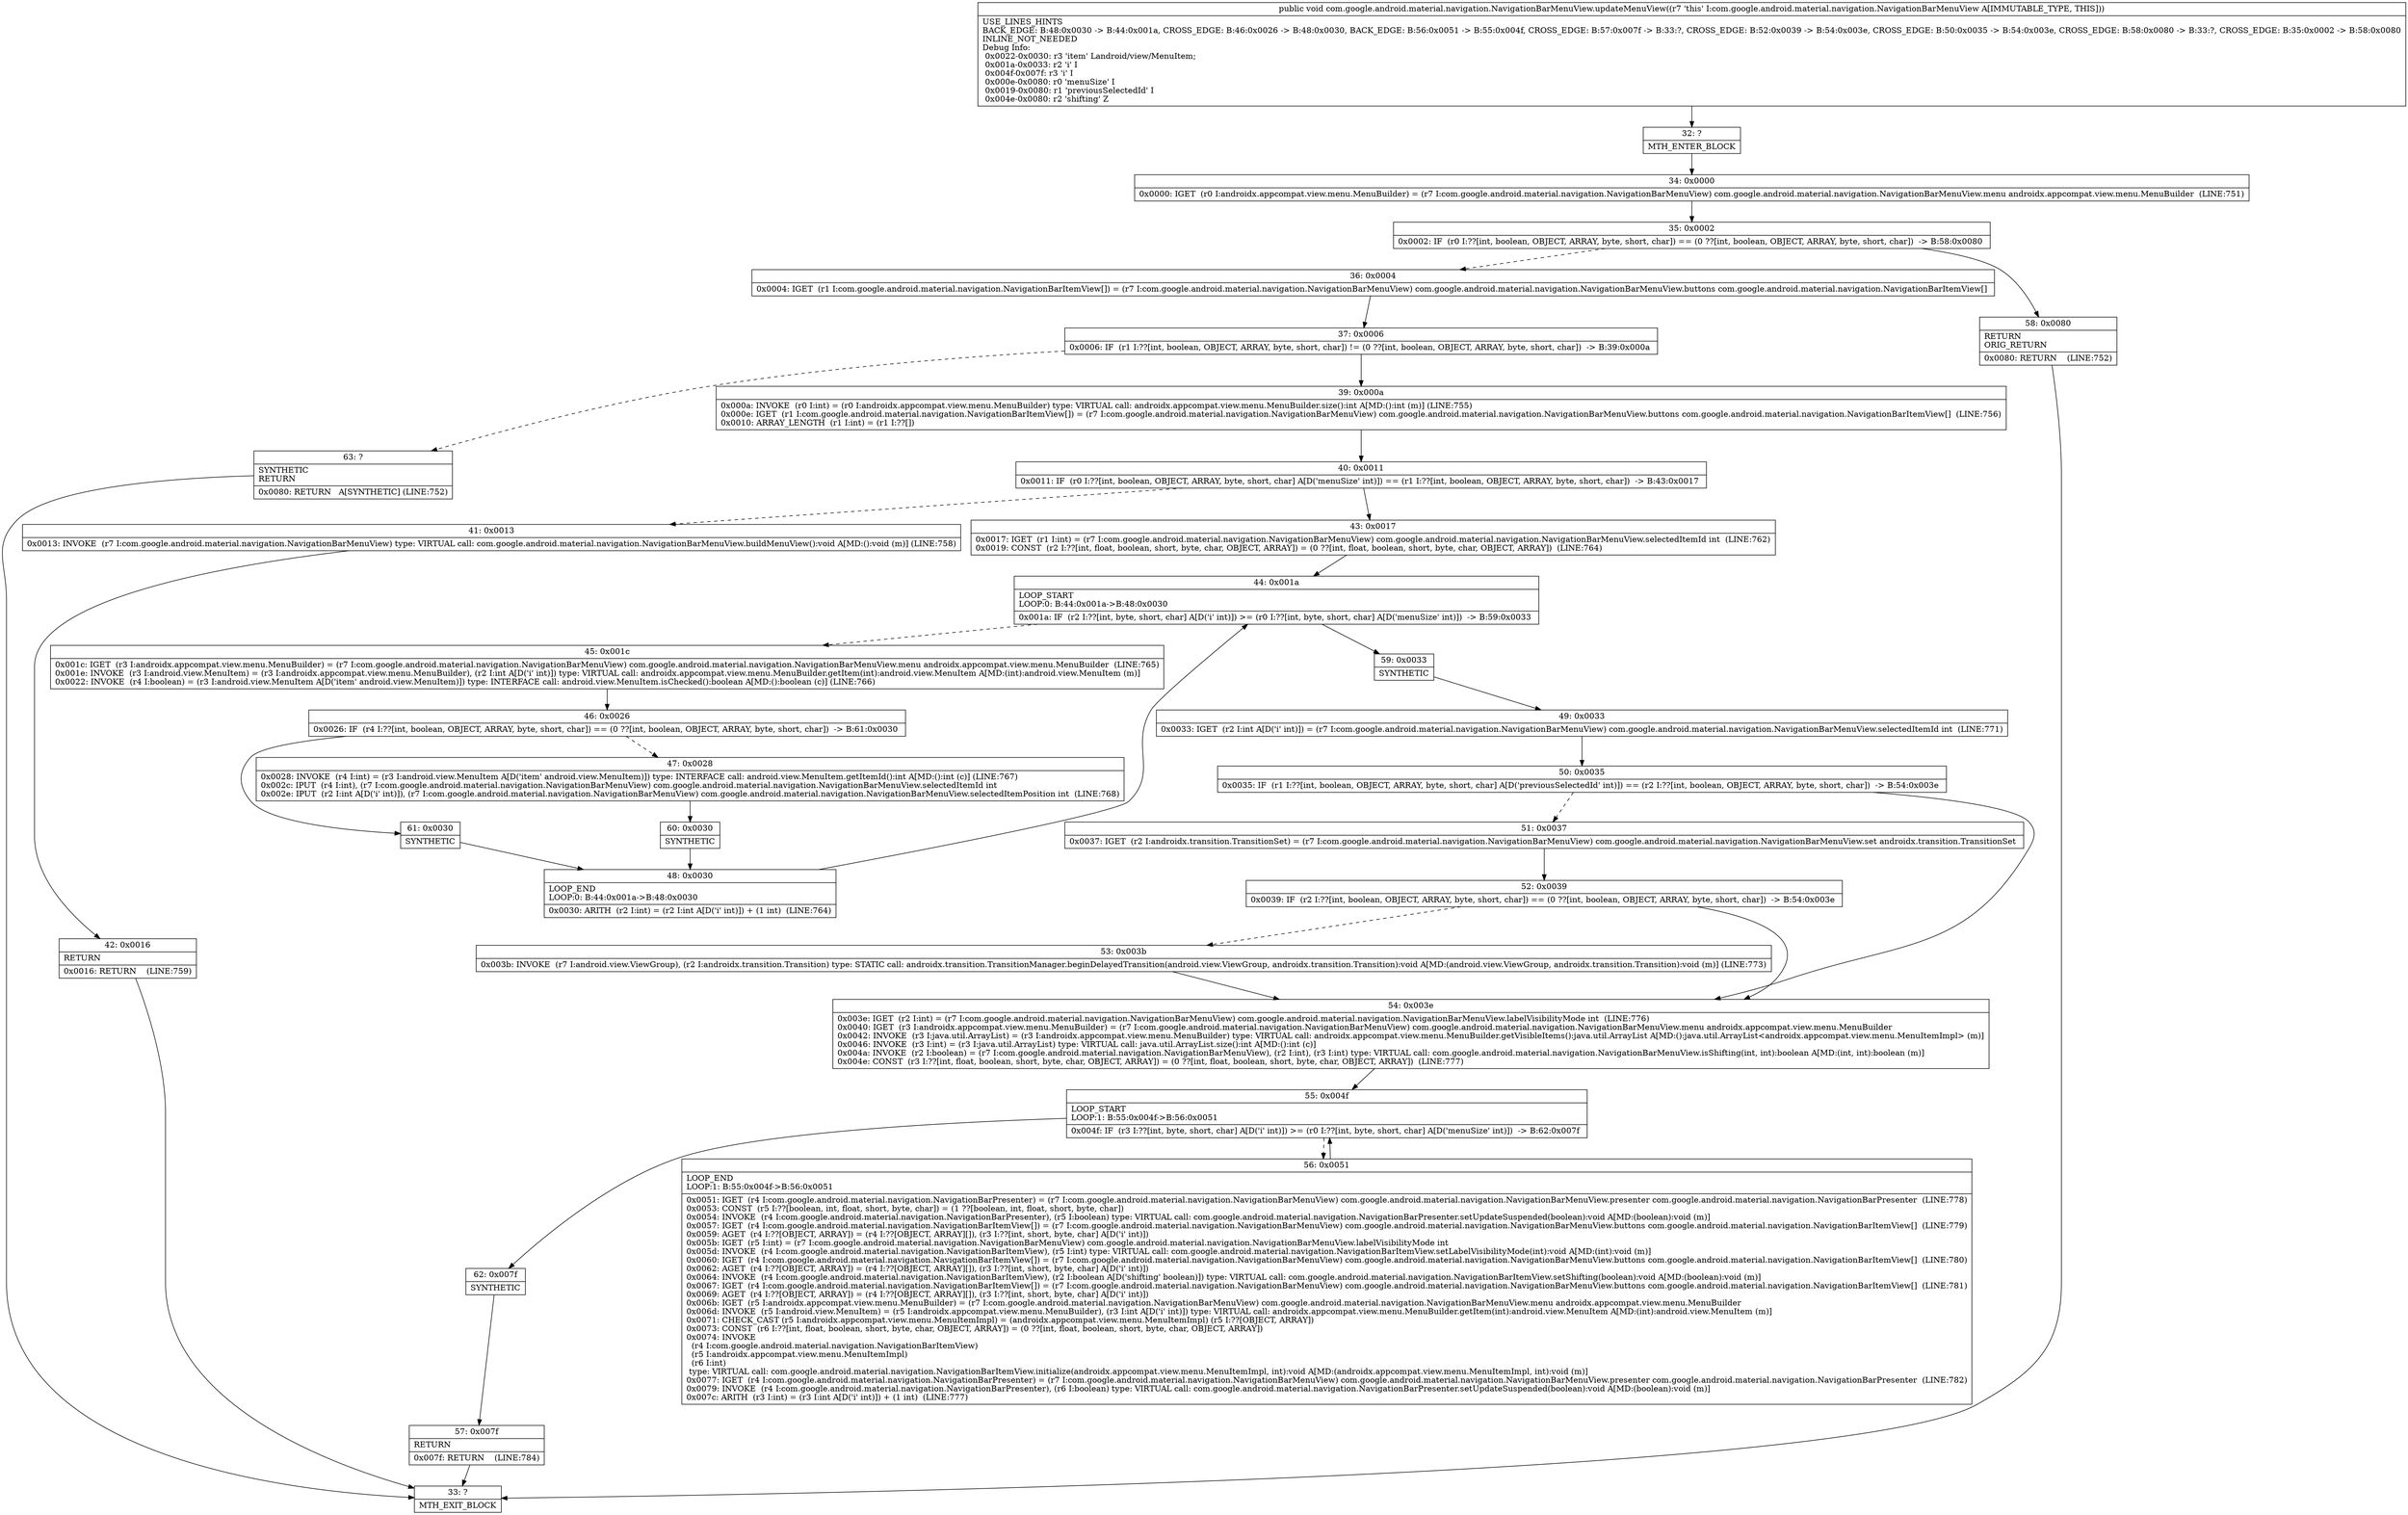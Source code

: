 digraph "CFG forcom.google.android.material.navigation.NavigationBarMenuView.updateMenuView()V" {
Node_32 [shape=record,label="{32\:\ ?|MTH_ENTER_BLOCK\l}"];
Node_34 [shape=record,label="{34\:\ 0x0000|0x0000: IGET  (r0 I:androidx.appcompat.view.menu.MenuBuilder) = (r7 I:com.google.android.material.navigation.NavigationBarMenuView) com.google.android.material.navigation.NavigationBarMenuView.menu androidx.appcompat.view.menu.MenuBuilder  (LINE:751)\l}"];
Node_35 [shape=record,label="{35\:\ 0x0002|0x0002: IF  (r0 I:??[int, boolean, OBJECT, ARRAY, byte, short, char]) == (0 ??[int, boolean, OBJECT, ARRAY, byte, short, char])  \-\> B:58:0x0080 \l}"];
Node_36 [shape=record,label="{36\:\ 0x0004|0x0004: IGET  (r1 I:com.google.android.material.navigation.NavigationBarItemView[]) = (r7 I:com.google.android.material.navigation.NavigationBarMenuView) com.google.android.material.navigation.NavigationBarMenuView.buttons com.google.android.material.navigation.NavigationBarItemView[] \l}"];
Node_37 [shape=record,label="{37\:\ 0x0006|0x0006: IF  (r1 I:??[int, boolean, OBJECT, ARRAY, byte, short, char]) != (0 ??[int, boolean, OBJECT, ARRAY, byte, short, char])  \-\> B:39:0x000a \l}"];
Node_39 [shape=record,label="{39\:\ 0x000a|0x000a: INVOKE  (r0 I:int) = (r0 I:androidx.appcompat.view.menu.MenuBuilder) type: VIRTUAL call: androidx.appcompat.view.menu.MenuBuilder.size():int A[MD:():int (m)] (LINE:755)\l0x000e: IGET  (r1 I:com.google.android.material.navigation.NavigationBarItemView[]) = (r7 I:com.google.android.material.navigation.NavigationBarMenuView) com.google.android.material.navigation.NavigationBarMenuView.buttons com.google.android.material.navigation.NavigationBarItemView[]  (LINE:756)\l0x0010: ARRAY_LENGTH  (r1 I:int) = (r1 I:??[]) \l}"];
Node_40 [shape=record,label="{40\:\ 0x0011|0x0011: IF  (r0 I:??[int, boolean, OBJECT, ARRAY, byte, short, char] A[D('menuSize' int)]) == (r1 I:??[int, boolean, OBJECT, ARRAY, byte, short, char])  \-\> B:43:0x0017 \l}"];
Node_41 [shape=record,label="{41\:\ 0x0013|0x0013: INVOKE  (r7 I:com.google.android.material.navigation.NavigationBarMenuView) type: VIRTUAL call: com.google.android.material.navigation.NavigationBarMenuView.buildMenuView():void A[MD:():void (m)] (LINE:758)\l}"];
Node_42 [shape=record,label="{42\:\ 0x0016|RETURN\l|0x0016: RETURN    (LINE:759)\l}"];
Node_33 [shape=record,label="{33\:\ ?|MTH_EXIT_BLOCK\l}"];
Node_43 [shape=record,label="{43\:\ 0x0017|0x0017: IGET  (r1 I:int) = (r7 I:com.google.android.material.navigation.NavigationBarMenuView) com.google.android.material.navigation.NavigationBarMenuView.selectedItemId int  (LINE:762)\l0x0019: CONST  (r2 I:??[int, float, boolean, short, byte, char, OBJECT, ARRAY]) = (0 ??[int, float, boolean, short, byte, char, OBJECT, ARRAY])  (LINE:764)\l}"];
Node_44 [shape=record,label="{44\:\ 0x001a|LOOP_START\lLOOP:0: B:44:0x001a\-\>B:48:0x0030\l|0x001a: IF  (r2 I:??[int, byte, short, char] A[D('i' int)]) \>= (r0 I:??[int, byte, short, char] A[D('menuSize' int)])  \-\> B:59:0x0033 \l}"];
Node_45 [shape=record,label="{45\:\ 0x001c|0x001c: IGET  (r3 I:androidx.appcompat.view.menu.MenuBuilder) = (r7 I:com.google.android.material.navigation.NavigationBarMenuView) com.google.android.material.navigation.NavigationBarMenuView.menu androidx.appcompat.view.menu.MenuBuilder  (LINE:765)\l0x001e: INVOKE  (r3 I:android.view.MenuItem) = (r3 I:androidx.appcompat.view.menu.MenuBuilder), (r2 I:int A[D('i' int)]) type: VIRTUAL call: androidx.appcompat.view.menu.MenuBuilder.getItem(int):android.view.MenuItem A[MD:(int):android.view.MenuItem (m)]\l0x0022: INVOKE  (r4 I:boolean) = (r3 I:android.view.MenuItem A[D('item' android.view.MenuItem)]) type: INTERFACE call: android.view.MenuItem.isChecked():boolean A[MD:():boolean (c)] (LINE:766)\l}"];
Node_46 [shape=record,label="{46\:\ 0x0026|0x0026: IF  (r4 I:??[int, boolean, OBJECT, ARRAY, byte, short, char]) == (0 ??[int, boolean, OBJECT, ARRAY, byte, short, char])  \-\> B:61:0x0030 \l}"];
Node_47 [shape=record,label="{47\:\ 0x0028|0x0028: INVOKE  (r4 I:int) = (r3 I:android.view.MenuItem A[D('item' android.view.MenuItem)]) type: INTERFACE call: android.view.MenuItem.getItemId():int A[MD:():int (c)] (LINE:767)\l0x002c: IPUT  (r4 I:int), (r7 I:com.google.android.material.navigation.NavigationBarMenuView) com.google.android.material.navigation.NavigationBarMenuView.selectedItemId int \l0x002e: IPUT  (r2 I:int A[D('i' int)]), (r7 I:com.google.android.material.navigation.NavigationBarMenuView) com.google.android.material.navigation.NavigationBarMenuView.selectedItemPosition int  (LINE:768)\l}"];
Node_60 [shape=record,label="{60\:\ 0x0030|SYNTHETIC\l}"];
Node_48 [shape=record,label="{48\:\ 0x0030|LOOP_END\lLOOP:0: B:44:0x001a\-\>B:48:0x0030\l|0x0030: ARITH  (r2 I:int) = (r2 I:int A[D('i' int)]) + (1 int)  (LINE:764)\l}"];
Node_61 [shape=record,label="{61\:\ 0x0030|SYNTHETIC\l}"];
Node_59 [shape=record,label="{59\:\ 0x0033|SYNTHETIC\l}"];
Node_49 [shape=record,label="{49\:\ 0x0033|0x0033: IGET  (r2 I:int A[D('i' int)]) = (r7 I:com.google.android.material.navigation.NavigationBarMenuView) com.google.android.material.navigation.NavigationBarMenuView.selectedItemId int  (LINE:771)\l}"];
Node_50 [shape=record,label="{50\:\ 0x0035|0x0035: IF  (r1 I:??[int, boolean, OBJECT, ARRAY, byte, short, char] A[D('previousSelectedId' int)]) == (r2 I:??[int, boolean, OBJECT, ARRAY, byte, short, char])  \-\> B:54:0x003e \l}"];
Node_51 [shape=record,label="{51\:\ 0x0037|0x0037: IGET  (r2 I:androidx.transition.TransitionSet) = (r7 I:com.google.android.material.navigation.NavigationBarMenuView) com.google.android.material.navigation.NavigationBarMenuView.set androidx.transition.TransitionSet \l}"];
Node_52 [shape=record,label="{52\:\ 0x0039|0x0039: IF  (r2 I:??[int, boolean, OBJECT, ARRAY, byte, short, char]) == (0 ??[int, boolean, OBJECT, ARRAY, byte, short, char])  \-\> B:54:0x003e \l}"];
Node_53 [shape=record,label="{53\:\ 0x003b|0x003b: INVOKE  (r7 I:android.view.ViewGroup), (r2 I:androidx.transition.Transition) type: STATIC call: androidx.transition.TransitionManager.beginDelayedTransition(android.view.ViewGroup, androidx.transition.Transition):void A[MD:(android.view.ViewGroup, androidx.transition.Transition):void (m)] (LINE:773)\l}"];
Node_54 [shape=record,label="{54\:\ 0x003e|0x003e: IGET  (r2 I:int) = (r7 I:com.google.android.material.navigation.NavigationBarMenuView) com.google.android.material.navigation.NavigationBarMenuView.labelVisibilityMode int  (LINE:776)\l0x0040: IGET  (r3 I:androidx.appcompat.view.menu.MenuBuilder) = (r7 I:com.google.android.material.navigation.NavigationBarMenuView) com.google.android.material.navigation.NavigationBarMenuView.menu androidx.appcompat.view.menu.MenuBuilder \l0x0042: INVOKE  (r3 I:java.util.ArrayList) = (r3 I:androidx.appcompat.view.menu.MenuBuilder) type: VIRTUAL call: androidx.appcompat.view.menu.MenuBuilder.getVisibleItems():java.util.ArrayList A[MD:():java.util.ArrayList\<androidx.appcompat.view.menu.MenuItemImpl\> (m)]\l0x0046: INVOKE  (r3 I:int) = (r3 I:java.util.ArrayList) type: VIRTUAL call: java.util.ArrayList.size():int A[MD:():int (c)]\l0x004a: INVOKE  (r2 I:boolean) = (r7 I:com.google.android.material.navigation.NavigationBarMenuView), (r2 I:int), (r3 I:int) type: VIRTUAL call: com.google.android.material.navigation.NavigationBarMenuView.isShifting(int, int):boolean A[MD:(int, int):boolean (m)]\l0x004e: CONST  (r3 I:??[int, float, boolean, short, byte, char, OBJECT, ARRAY]) = (0 ??[int, float, boolean, short, byte, char, OBJECT, ARRAY])  (LINE:777)\l}"];
Node_55 [shape=record,label="{55\:\ 0x004f|LOOP_START\lLOOP:1: B:55:0x004f\-\>B:56:0x0051\l|0x004f: IF  (r3 I:??[int, byte, short, char] A[D('i' int)]) \>= (r0 I:??[int, byte, short, char] A[D('menuSize' int)])  \-\> B:62:0x007f \l}"];
Node_56 [shape=record,label="{56\:\ 0x0051|LOOP_END\lLOOP:1: B:55:0x004f\-\>B:56:0x0051\l|0x0051: IGET  (r4 I:com.google.android.material.navigation.NavigationBarPresenter) = (r7 I:com.google.android.material.navigation.NavigationBarMenuView) com.google.android.material.navigation.NavigationBarMenuView.presenter com.google.android.material.navigation.NavigationBarPresenter  (LINE:778)\l0x0053: CONST  (r5 I:??[boolean, int, float, short, byte, char]) = (1 ??[boolean, int, float, short, byte, char]) \l0x0054: INVOKE  (r4 I:com.google.android.material.navigation.NavigationBarPresenter), (r5 I:boolean) type: VIRTUAL call: com.google.android.material.navigation.NavigationBarPresenter.setUpdateSuspended(boolean):void A[MD:(boolean):void (m)]\l0x0057: IGET  (r4 I:com.google.android.material.navigation.NavigationBarItemView[]) = (r7 I:com.google.android.material.navigation.NavigationBarMenuView) com.google.android.material.navigation.NavigationBarMenuView.buttons com.google.android.material.navigation.NavigationBarItemView[]  (LINE:779)\l0x0059: AGET  (r4 I:??[OBJECT, ARRAY]) = (r4 I:??[OBJECT, ARRAY][]), (r3 I:??[int, short, byte, char] A[D('i' int)]) \l0x005b: IGET  (r5 I:int) = (r7 I:com.google.android.material.navigation.NavigationBarMenuView) com.google.android.material.navigation.NavigationBarMenuView.labelVisibilityMode int \l0x005d: INVOKE  (r4 I:com.google.android.material.navigation.NavigationBarItemView), (r5 I:int) type: VIRTUAL call: com.google.android.material.navigation.NavigationBarItemView.setLabelVisibilityMode(int):void A[MD:(int):void (m)]\l0x0060: IGET  (r4 I:com.google.android.material.navigation.NavigationBarItemView[]) = (r7 I:com.google.android.material.navigation.NavigationBarMenuView) com.google.android.material.navigation.NavigationBarMenuView.buttons com.google.android.material.navigation.NavigationBarItemView[]  (LINE:780)\l0x0062: AGET  (r4 I:??[OBJECT, ARRAY]) = (r4 I:??[OBJECT, ARRAY][]), (r3 I:??[int, short, byte, char] A[D('i' int)]) \l0x0064: INVOKE  (r4 I:com.google.android.material.navigation.NavigationBarItemView), (r2 I:boolean A[D('shifting' boolean)]) type: VIRTUAL call: com.google.android.material.navigation.NavigationBarItemView.setShifting(boolean):void A[MD:(boolean):void (m)]\l0x0067: IGET  (r4 I:com.google.android.material.navigation.NavigationBarItemView[]) = (r7 I:com.google.android.material.navigation.NavigationBarMenuView) com.google.android.material.navigation.NavigationBarMenuView.buttons com.google.android.material.navigation.NavigationBarItemView[]  (LINE:781)\l0x0069: AGET  (r4 I:??[OBJECT, ARRAY]) = (r4 I:??[OBJECT, ARRAY][]), (r3 I:??[int, short, byte, char] A[D('i' int)]) \l0x006b: IGET  (r5 I:androidx.appcompat.view.menu.MenuBuilder) = (r7 I:com.google.android.material.navigation.NavigationBarMenuView) com.google.android.material.navigation.NavigationBarMenuView.menu androidx.appcompat.view.menu.MenuBuilder \l0x006d: INVOKE  (r5 I:android.view.MenuItem) = (r5 I:androidx.appcompat.view.menu.MenuBuilder), (r3 I:int A[D('i' int)]) type: VIRTUAL call: androidx.appcompat.view.menu.MenuBuilder.getItem(int):android.view.MenuItem A[MD:(int):android.view.MenuItem (m)]\l0x0071: CHECK_CAST (r5 I:androidx.appcompat.view.menu.MenuItemImpl) = (androidx.appcompat.view.menu.MenuItemImpl) (r5 I:??[OBJECT, ARRAY]) \l0x0073: CONST  (r6 I:??[int, float, boolean, short, byte, char, OBJECT, ARRAY]) = (0 ??[int, float, boolean, short, byte, char, OBJECT, ARRAY]) \l0x0074: INVOKE  \l  (r4 I:com.google.android.material.navigation.NavigationBarItemView)\l  (r5 I:androidx.appcompat.view.menu.MenuItemImpl)\l  (r6 I:int)\l type: VIRTUAL call: com.google.android.material.navigation.NavigationBarItemView.initialize(androidx.appcompat.view.menu.MenuItemImpl, int):void A[MD:(androidx.appcompat.view.menu.MenuItemImpl, int):void (m)]\l0x0077: IGET  (r4 I:com.google.android.material.navigation.NavigationBarPresenter) = (r7 I:com.google.android.material.navigation.NavigationBarMenuView) com.google.android.material.navigation.NavigationBarMenuView.presenter com.google.android.material.navigation.NavigationBarPresenter  (LINE:782)\l0x0079: INVOKE  (r4 I:com.google.android.material.navigation.NavigationBarPresenter), (r6 I:boolean) type: VIRTUAL call: com.google.android.material.navigation.NavigationBarPresenter.setUpdateSuspended(boolean):void A[MD:(boolean):void (m)]\l0x007c: ARITH  (r3 I:int) = (r3 I:int A[D('i' int)]) + (1 int)  (LINE:777)\l}"];
Node_62 [shape=record,label="{62\:\ 0x007f|SYNTHETIC\l}"];
Node_57 [shape=record,label="{57\:\ 0x007f|RETURN\l|0x007f: RETURN    (LINE:784)\l}"];
Node_63 [shape=record,label="{63\:\ ?|SYNTHETIC\lRETURN\l|0x0080: RETURN   A[SYNTHETIC] (LINE:752)\l}"];
Node_58 [shape=record,label="{58\:\ 0x0080|RETURN\lORIG_RETURN\l|0x0080: RETURN    (LINE:752)\l}"];
MethodNode[shape=record,label="{public void com.google.android.material.navigation.NavigationBarMenuView.updateMenuView((r7 'this' I:com.google.android.material.navigation.NavigationBarMenuView A[IMMUTABLE_TYPE, THIS]))  | USE_LINES_HINTS\lBACK_EDGE: B:48:0x0030 \-\> B:44:0x001a, CROSS_EDGE: B:46:0x0026 \-\> B:48:0x0030, BACK_EDGE: B:56:0x0051 \-\> B:55:0x004f, CROSS_EDGE: B:57:0x007f \-\> B:33:?, CROSS_EDGE: B:52:0x0039 \-\> B:54:0x003e, CROSS_EDGE: B:50:0x0035 \-\> B:54:0x003e, CROSS_EDGE: B:58:0x0080 \-\> B:33:?, CROSS_EDGE: B:35:0x0002 \-\> B:58:0x0080\lINLINE_NOT_NEEDED\lDebug Info:\l  0x0022\-0x0030: r3 'item' Landroid\/view\/MenuItem;\l  0x001a\-0x0033: r2 'i' I\l  0x004f\-0x007f: r3 'i' I\l  0x000e\-0x0080: r0 'menuSize' I\l  0x0019\-0x0080: r1 'previousSelectedId' I\l  0x004e\-0x0080: r2 'shifting' Z\l}"];
MethodNode -> Node_32;Node_32 -> Node_34;
Node_34 -> Node_35;
Node_35 -> Node_36[style=dashed];
Node_35 -> Node_58;
Node_36 -> Node_37;
Node_37 -> Node_39;
Node_37 -> Node_63[style=dashed];
Node_39 -> Node_40;
Node_40 -> Node_41[style=dashed];
Node_40 -> Node_43;
Node_41 -> Node_42;
Node_42 -> Node_33;
Node_43 -> Node_44;
Node_44 -> Node_45[style=dashed];
Node_44 -> Node_59;
Node_45 -> Node_46;
Node_46 -> Node_47[style=dashed];
Node_46 -> Node_61;
Node_47 -> Node_60;
Node_60 -> Node_48;
Node_48 -> Node_44;
Node_61 -> Node_48;
Node_59 -> Node_49;
Node_49 -> Node_50;
Node_50 -> Node_51[style=dashed];
Node_50 -> Node_54;
Node_51 -> Node_52;
Node_52 -> Node_53[style=dashed];
Node_52 -> Node_54;
Node_53 -> Node_54;
Node_54 -> Node_55;
Node_55 -> Node_56[style=dashed];
Node_55 -> Node_62;
Node_56 -> Node_55;
Node_62 -> Node_57;
Node_57 -> Node_33;
Node_63 -> Node_33;
Node_58 -> Node_33;
}

